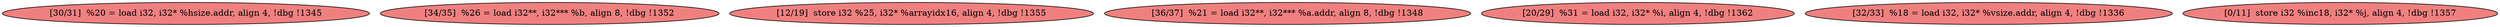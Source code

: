 
digraph G {


node496 [fillcolor=lightcoral,label="[30/31]  %20 = load i32, i32* %hsize.addr, align 4, !dbg !1345",shape=ellipse,style=filled ]
node491 [fillcolor=lightcoral,label="[34/35]  %26 = load i32**, i32*** %b, align 8, !dbg !1352",shape=ellipse,style=filled ]
node490 [fillcolor=lightcoral,label="[12/19]  store i32 %25, i32* %arrayidx16, align 4, !dbg !1355",shape=ellipse,style=filled ]
node492 [fillcolor=lightcoral,label="[36/37]  %21 = load i32**, i32*** %a.addr, align 8, !dbg !1348",shape=ellipse,style=filled ]
node493 [fillcolor=lightcoral,label="[20/29]  %31 = load i32, i32* %i, align 4, !dbg !1362",shape=ellipse,style=filled ]
node495 [fillcolor=lightcoral,label="[32/33]  %18 = load i32, i32* %vsize.addr, align 4, !dbg !1336",shape=ellipse,style=filled ]
node494 [fillcolor=lightcoral,label="[0/11]  store i32 %inc18, i32* %j, align 4, !dbg !1357",shape=ellipse,style=filled ]



}
